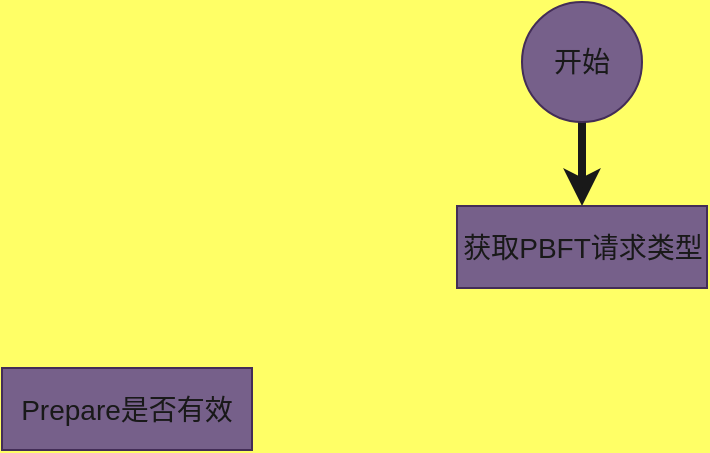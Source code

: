 <mxfile>
    <diagram id="SYI77yM76lYhtbMfJ1UM" name="第 1 页">
        <mxGraphModel dx="820" dy="401" grid="0" gridSize="10" guides="1" tooltips="1" connect="1" arrows="1" fold="1" page="0" pageScale="1" pageWidth="827" pageHeight="1169" background="#FFFF66" math="0" shadow="0">
            <root>
                <mxCell id="0"/>
                <mxCell id="1" parent="0"/>
                <mxCell id="4" value="" style="edgeStyle=none;html=1;strokeWidth=4;strokeColor=#191919;" edge="1" parent="1" source="2" target="3">
                    <mxGeometry relative="1" as="geometry"/>
                </mxCell>
                <mxCell id="2" value="&lt;font color=&quot;#191919&quot; style=&quot;font-size: 14px&quot;&gt;开始&lt;/font&gt;" style="ellipse;whiteSpace=wrap;html=1;aspect=fixed;fillColor=#76608a;strokeColor=#432D57;fontColor=#ffffff;strokeWidth=1;" vertex="1" parent="1">
                    <mxGeometry x="338" y="14" width="60" height="60" as="geometry"/>
                </mxCell>
                <mxCell id="3" value="&lt;font color=&quot;#191919&quot; style=&quot;font-size: 14px&quot;&gt;获取PBFT请求类型&lt;/font&gt;" style="whiteSpace=wrap;html=1;fontColor=#ffffff;strokeColor=#432D57;fillColor=#76608a;" vertex="1" parent="1">
                    <mxGeometry x="305.5" y="116" width="125" height="41" as="geometry"/>
                </mxCell>
                <mxCell id="5" value="&lt;font color=&quot;#191919&quot;&gt;&lt;span style=&quot;font-size: 14px&quot;&gt;Prepare是否有效&lt;/span&gt;&lt;/font&gt;" style="whiteSpace=wrap;html=1;fontColor=#ffffff;strokeColor=#432D57;fillColor=#76608a;" vertex="1" parent="1">
                    <mxGeometry x="78" y="197" width="125" height="41" as="geometry"/>
                </mxCell>
            </root>
        </mxGraphModel>
    </diagram>
</mxfile>